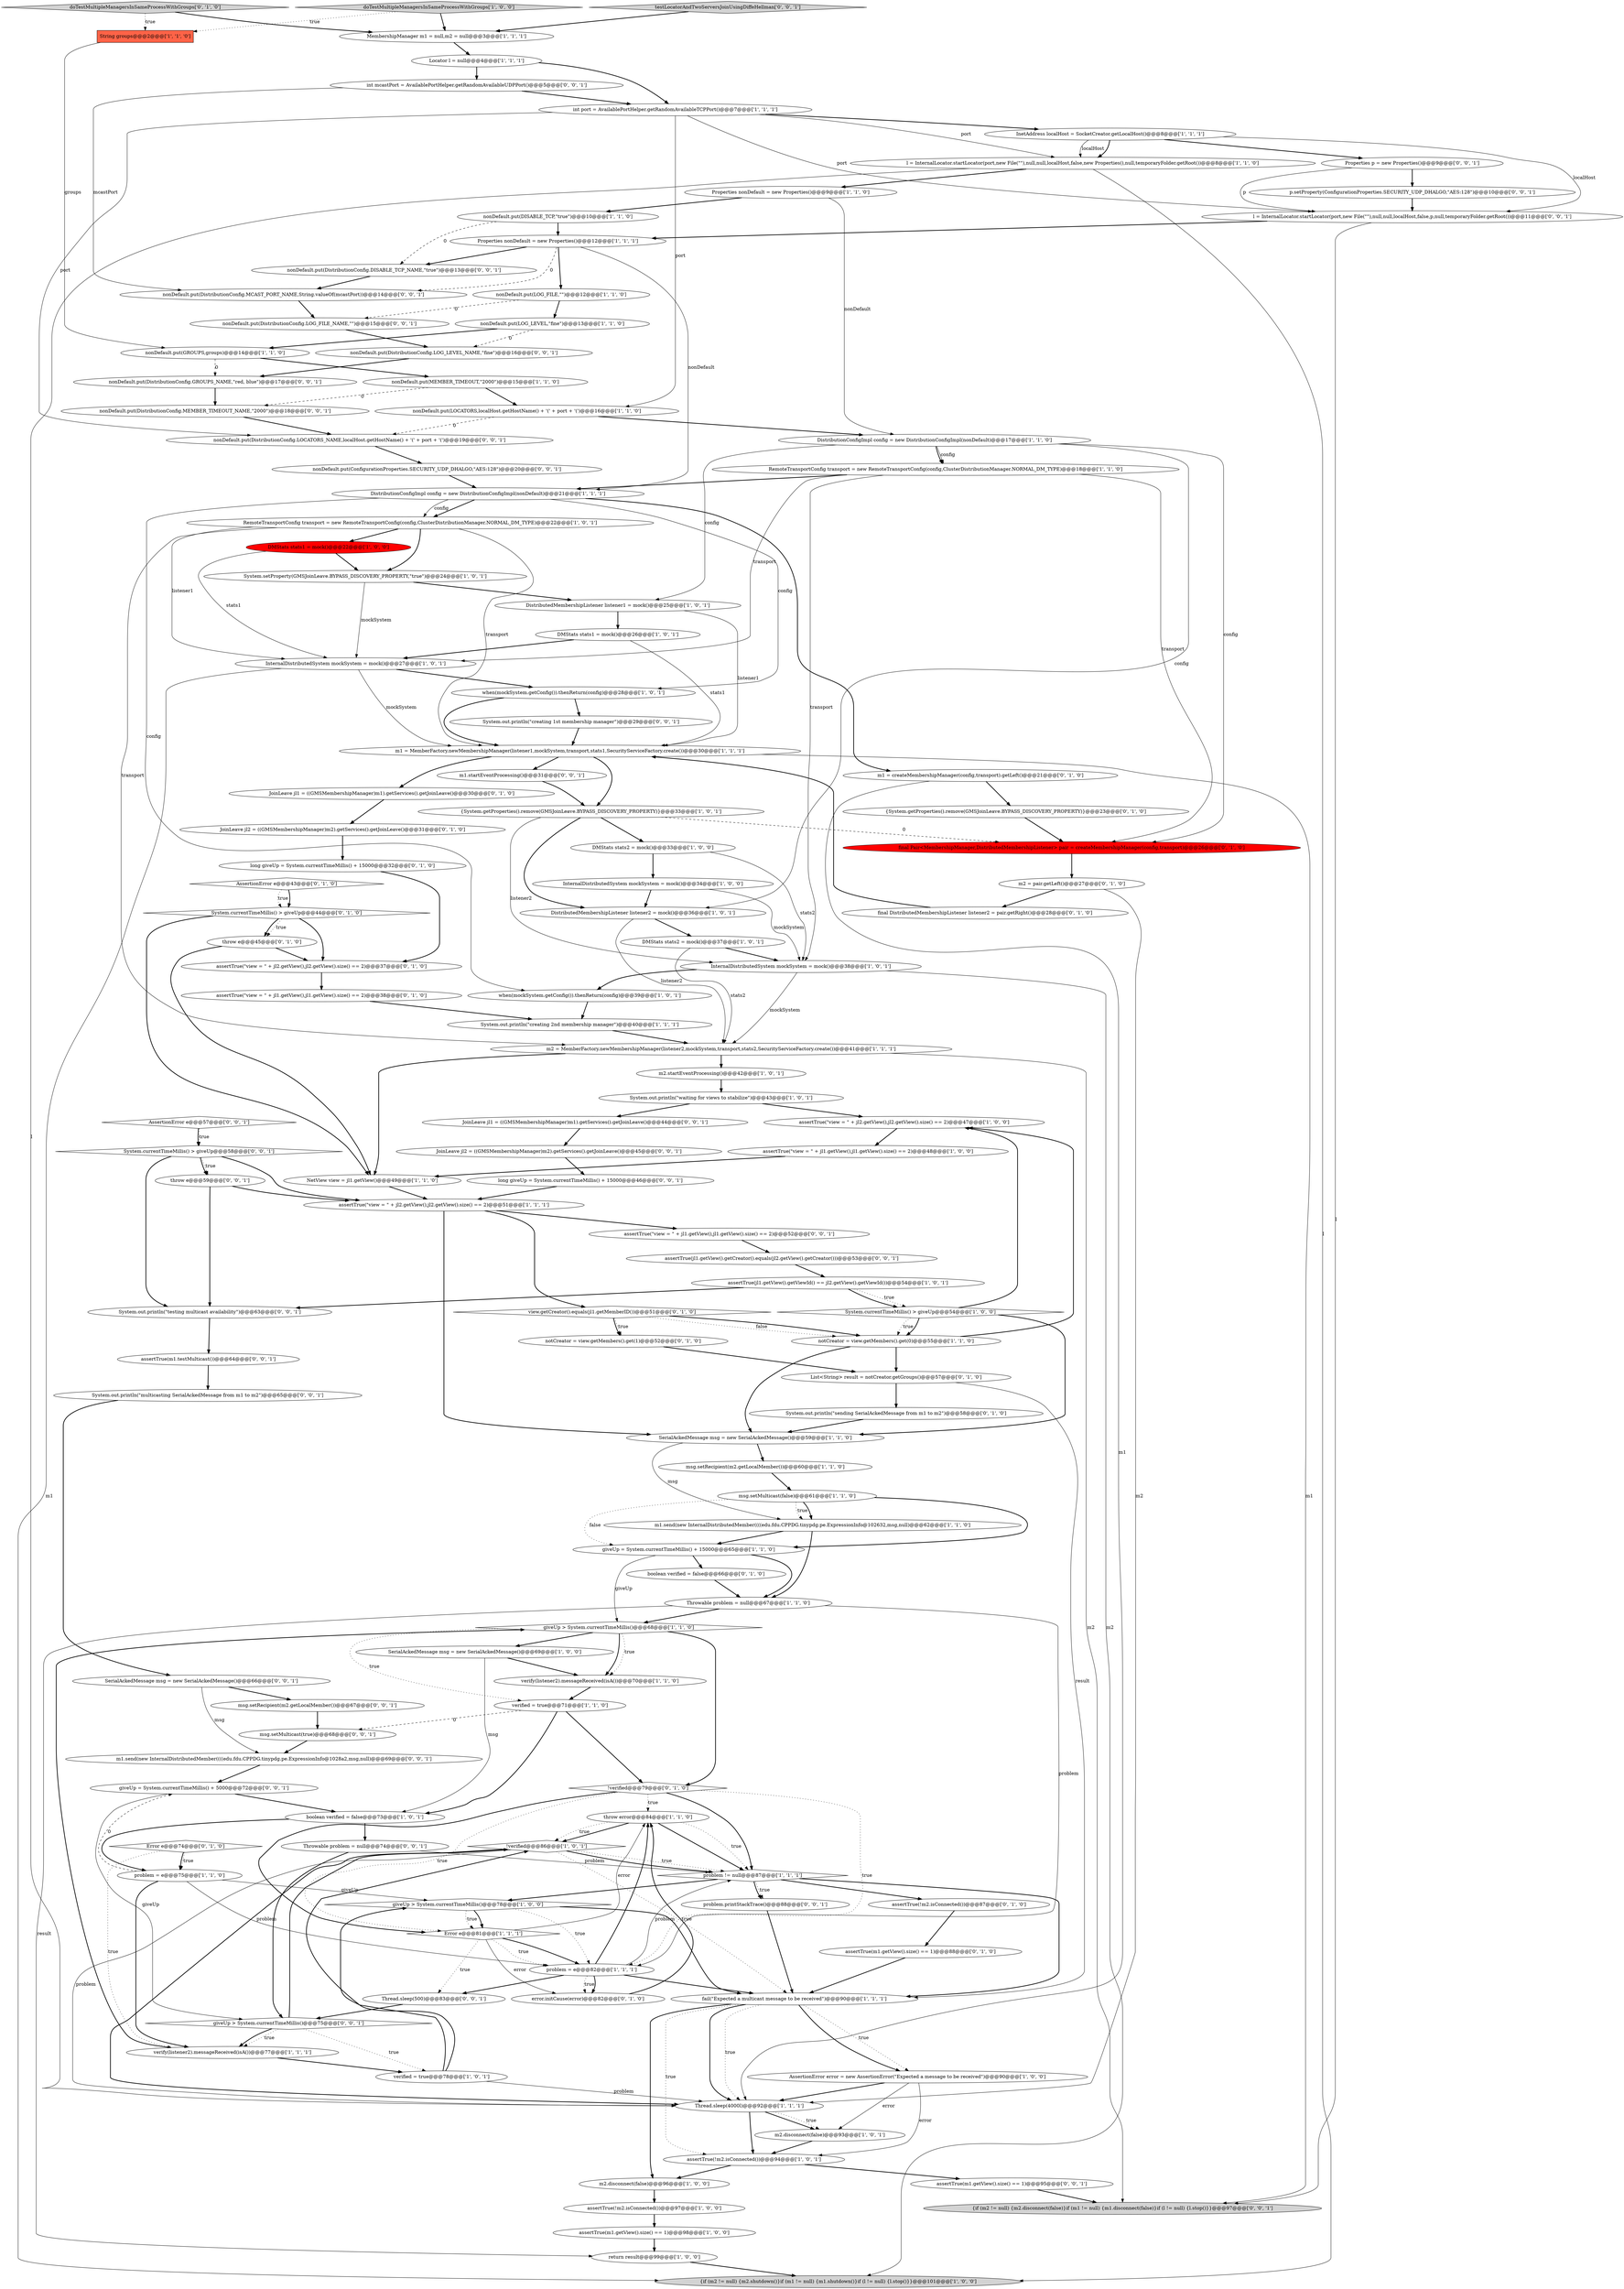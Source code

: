 digraph {
66 [style = filled, label = "m1 = MemberFactory.newMembershipManager(listener1,mockSystem,transport,stats1,SecurityServiceFactory.create())@@@30@@@['1', '1', '1']", fillcolor = white, shape = ellipse image = "AAA0AAABBB1BBB"];
63 [style = filled, label = "assertTrue(\"view = \" + jl2.getView(),jl2.getView().size() == 2)@@@51@@@['1', '1', '1']", fillcolor = white, shape = ellipse image = "AAA0AAABBB1BBB"];
12 [style = filled, label = "throw error@@@84@@@['1', '1', '0']", fillcolor = white, shape = ellipse image = "AAA0AAABBB1BBB"];
71 [style = filled, label = "System.out.println(\"waiting for views to stabilize\")@@@43@@@['1', '0', '1']", fillcolor = white, shape = ellipse image = "AAA0AAABBB1BBB"];
7 [style = filled, label = "!verified@@@86@@@['1', '0', '1']", fillcolor = white, shape = diamond image = "AAA0AAABBB1BBB"];
33 [style = filled, label = "assertTrue(jl1.getView().getViewId() == jl2.getView().getViewId())@@@54@@@['1', '0', '1']", fillcolor = white, shape = ellipse image = "AAA0AAABBB1BBB"];
113 [style = filled, label = "Properties p = new Properties()@@@9@@@['0', '0', '1']", fillcolor = white, shape = ellipse image = "AAA0AAABBB3BBB"];
60 [style = filled, label = "{if (m2 != null) {m2.shutdown()}if (m1 != null) {m1.shutdown()}if (l != null) {l.stop()}}@@@101@@@['1', '0', '0']", fillcolor = lightgray, shape = ellipse image = "AAA0AAABBB1BBB"];
125 [style = filled, label = "testLocatorAndTwoServersJoinUsingDiffeHellman['0', '0', '1']", fillcolor = lightgray, shape = diamond image = "AAA0AAABBB3BBB"];
11 [style = filled, label = "m1.send(new InternalDistributedMember((((edu.fdu.CPPDG.tinypdg.pe.ExpressionInfo@102632,msg,null)@@@62@@@['1', '1', '0']", fillcolor = white, shape = ellipse image = "AAA0AAABBB1BBB"];
39 [style = filled, label = "Locator l = null@@@4@@@['1', '1', '1']", fillcolor = white, shape = ellipse image = "AAA0AAABBB1BBB"];
1 [style = filled, label = "SerialAckedMessage msg = new SerialAckedMessage()@@@69@@@['1', '0', '0']", fillcolor = white, shape = ellipse image = "AAA0AAABBB1BBB"];
55 [style = filled, label = "assertTrue(\"view = \" + jl2.getView(),jl2.getView().size() == 2)@@@47@@@['1', '0', '0']", fillcolor = white, shape = ellipse image = "AAA0AAABBB1BBB"];
0 [style = filled, label = "String groups@@@2@@@['1', '1', '0']", fillcolor = tomato, shape = box image = "AAA0AAABBB1BBB"];
23 [style = filled, label = "RemoteTransportConfig transport = new RemoteTransportConfig(config,ClusterDistributionManager.NORMAL_DM_TYPE)@@@18@@@['1', '1', '0']", fillcolor = white, shape = ellipse image = "AAA0AAABBB1BBB"];
2 [style = filled, label = "return result@@@99@@@['1', '0', '0']", fillcolor = white, shape = ellipse image = "AAA0AAABBB1BBB"];
81 [style = filled, label = "!verified@@@79@@@['0', '1', '0']", fillcolor = white, shape = diamond image = "AAA0AAABBB2BBB"];
17 [style = filled, label = "DMStats stats1 = mock()@@@22@@@['1', '0', '0']", fillcolor = red, shape = ellipse image = "AAA1AAABBB1BBB"];
103 [style = filled, label = "nonDefault.put(DistributionConfig.LOCATORS_NAME,localHost.getHostName() + '(' + port + '(')@@@19@@@['0', '0', '1']", fillcolor = white, shape = ellipse image = "AAA0AAABBB3BBB"];
69 [style = filled, label = "nonDefault.put(GROUPS,groups)@@@14@@@['1', '1', '0']", fillcolor = white, shape = ellipse image = "AAA0AAABBB1BBB"];
47 [style = filled, label = "m2.startEventProcessing()@@@42@@@['1', '0', '1']", fillcolor = white, shape = ellipse image = "AAA0AAABBB1BBB"];
62 [style = filled, label = "Properties nonDefault = new Properties()@@@9@@@['1', '1', '0']", fillcolor = white, shape = ellipse image = "AAA0AAABBB1BBB"];
105 [style = filled, label = "long giveUp = System.currentTimeMillis() + 15000@@@46@@@['0', '0', '1']", fillcolor = white, shape = ellipse image = "AAA0AAABBB3BBB"];
86 [style = filled, label = "Error e@@@74@@@['0', '1', '0']", fillcolor = white, shape = diamond image = "AAA0AAABBB2BBB"];
4 [style = filled, label = "NetView view = jl1.getView()@@@49@@@['1', '1', '0']", fillcolor = white, shape = ellipse image = "AAA0AAABBB1BBB"];
101 [style = filled, label = "nonDefault.put(DistributionConfig.LOG_LEVEL_NAME,\"fine\")@@@16@@@['0', '0', '1']", fillcolor = white, shape = ellipse image = "AAA0AAABBB3BBB"];
8 [style = filled, label = "DistributedMembershipListener listener1 = mock()@@@25@@@['1', '0', '1']", fillcolor = white, shape = ellipse image = "AAA0AAABBB1BBB"];
68 [style = filled, label = "nonDefault.put(LOG_FILE,\"\")@@@12@@@['1', '1', '0']", fillcolor = white, shape = ellipse image = "AAA0AAABBB1BBB"];
87 [style = filled, label = "m1 = createMembershipManager(config,transport).getLeft()@@@21@@@['0', '1', '0']", fillcolor = white, shape = ellipse image = "AAA0AAABBB2BBB"];
88 [style = filled, label = "error.initCause(error)@@@82@@@['0', '1', '0']", fillcolor = white, shape = ellipse image = "AAA0AAABBB2BBB"];
117 [style = filled, label = "AssertionError e@@@57@@@['0', '0', '1']", fillcolor = white, shape = diamond image = "AAA0AAABBB3BBB"];
24 [style = filled, label = "DMStats stats1 = mock()@@@26@@@['1', '0', '1']", fillcolor = white, shape = ellipse image = "AAA0AAABBB1BBB"];
57 [style = filled, label = "DMStats stats2 = mock()@@@37@@@['1', '0', '1']", fillcolor = white, shape = ellipse image = "AAA0AAABBB1BBB"];
73 [style = filled, label = "problem = e@@@82@@@['1', '1', '1']", fillcolor = white, shape = ellipse image = "AAA0AAABBB1BBB"];
84 [style = filled, label = "List<String> result = notCreator.getGroups()@@@57@@@['0', '1', '0']", fillcolor = white, shape = ellipse image = "AAA0AAABBB2BBB"];
108 [style = filled, label = "{if (m2 != null) {m2.disconnect(false)}if (m1 != null) {m1.disconnect(false)}if (l != null) {l.stop()}}@@@97@@@['0', '0', '1']", fillcolor = lightgray, shape = ellipse image = "AAA0AAABBB3BBB"];
49 [style = filled, label = "giveUp > System.currentTimeMillis()@@@68@@@['1', '1', '0']", fillcolor = white, shape = diamond image = "AAA0AAABBB1BBB"];
34 [style = filled, label = "problem != null@@@87@@@['1', '1', '1']", fillcolor = white, shape = diamond image = "AAA0AAABBB1BBB"];
85 [style = filled, label = "doTestMultipleManagersInSameProcessWithGroups['0', '1', '0']", fillcolor = lightgray, shape = diamond image = "AAA0AAABBB2BBB"];
112 [style = filled, label = "assertTrue(m1.testMulticast())@@@64@@@['0', '0', '1']", fillcolor = white, shape = ellipse image = "AAA0AAABBB3BBB"];
90 [style = filled, label = "notCreator = view.getMembers().get(1)@@@52@@@['0', '1', '0']", fillcolor = white, shape = ellipse image = "AAA0AAABBB2BBB"];
131 [style = filled, label = "nonDefault.put(DistributionConfig.GROUPS_NAME,\"red, blue\")@@@17@@@['0', '0', '1']", fillcolor = white, shape = ellipse image = "AAA0AAABBB3BBB"];
67 [style = filled, label = "Error e@@@81@@@['1', '1', '1']", fillcolor = white, shape = diamond image = "AAA0AAABBB1BBB"];
51 [style = filled, label = "m2 = MemberFactory.newMembershipManager(listener2,mockSystem,transport,stats2,SecurityServiceFactory.create())@@@41@@@['1', '1', '1']", fillcolor = white, shape = ellipse image = "AAA0AAABBB1BBB"];
100 [style = filled, label = "nonDefault.put(DistributionConfig.LOG_FILE_NAME,\"\")@@@15@@@['0', '0', '1']", fillcolor = white, shape = ellipse image = "AAA0AAABBB3BBB"];
30 [style = filled, label = "m2.disconnect(false)@@@96@@@['1', '0', '0']", fillcolor = white, shape = ellipse image = "AAA0AAABBB1BBB"];
5 [style = filled, label = "nonDefault.put(LOG_LEVEL,\"fine\")@@@13@@@['1', '1', '0']", fillcolor = white, shape = ellipse image = "AAA0AAABBB1BBB"];
122 [style = filled, label = "nonDefault.put(DistributionConfig.DISABLE_TCP_NAME,\"true\")@@@13@@@['0', '0', '1']", fillcolor = white, shape = ellipse image = "AAA0AAABBB3BBB"];
65 [style = filled, label = "when(mockSystem.getConfig()).thenReturn(config)@@@28@@@['1', '0', '1']", fillcolor = white, shape = ellipse image = "AAA0AAABBB1BBB"];
72 [style = filled, label = "{System.getProperties().remove(GMSJoinLeave.BYPASS_DISCOVERY_PROPERTY)}@@@33@@@['1', '0', '1']", fillcolor = white, shape = ellipse image = "AAA0AAABBB1BBB"];
35 [style = filled, label = "int port = AvailablePortHelper.getRandomAvailableTCPPort()@@@7@@@['1', '1', '1']", fillcolor = white, shape = ellipse image = "AAA0AAABBB1BBB"];
95 [style = filled, label = "JoinLeave jl1 = ((GMSMembershipManager)m1).getServices().getJoinLeave()@@@30@@@['0', '1', '0']", fillcolor = white, shape = ellipse image = "AAA0AAABBB2BBB"];
114 [style = filled, label = "l = InternalLocator.startLocator(port,new File(\"\"),null,null,localHost,false,p,null,temporaryFolder.getRoot())@@@11@@@['0', '0', '1']", fillcolor = white, shape = ellipse image = "AAA0AAABBB3BBB"];
120 [style = filled, label = "nonDefault.put(DistributionConfig.MEMBER_TIMEOUT_NAME,\"2000\")@@@18@@@['0', '0', '1']", fillcolor = white, shape = ellipse image = "AAA0AAABBB3BBB"];
80 [style = filled, label = "long giveUp = System.currentTimeMillis() + 15000@@@32@@@['0', '1', '0']", fillcolor = white, shape = ellipse image = "AAA0AAABBB2BBB"];
123 [style = filled, label = "nonDefault.put(ConfigurationProperties.SECURITY_UDP_DHALGO,\"AES:128\")@@@20@@@['0', '0', '1']", fillcolor = white, shape = ellipse image = "AAA0AAABBB3BBB"];
16 [style = filled, label = "msg.setMulticast(false)@@@61@@@['1', '1', '0']", fillcolor = white, shape = ellipse image = "AAA0AAABBB1BBB"];
36 [style = filled, label = "DistributionConfigImpl config = new DistributionConfigImpl(nonDefault)@@@17@@@['1', '1', '0']", fillcolor = white, shape = ellipse image = "AAA0AAABBB1BBB"];
29 [style = filled, label = "when(mockSystem.getConfig()).thenReturn(config)@@@39@@@['1', '0', '1']", fillcolor = white, shape = ellipse image = "AAA0AAABBB1BBB"];
48 [style = filled, label = "assertTrue(!m2.isConnected())@@@97@@@['1', '0', '0']", fillcolor = white, shape = ellipse image = "AAA0AAABBB1BBB"];
59 [style = filled, label = "Thread.sleep(4000l)@@@92@@@['1', '1', '1']", fillcolor = white, shape = ellipse image = "AAA0AAABBB1BBB"];
13 [style = filled, label = "SerialAckedMessage msg = new SerialAckedMessage()@@@59@@@['1', '1', '0']", fillcolor = white, shape = ellipse image = "AAA0AAABBB1BBB"];
9 [style = filled, label = "System.out.println(\"creating 2nd membership manager\")@@@40@@@['1', '1', '1']", fillcolor = white, shape = ellipse image = "AAA0AAABBB1BBB"];
21 [style = filled, label = "nonDefault.put(DISABLE_TCP,\"true\")@@@10@@@['1', '1', '0']", fillcolor = white, shape = ellipse image = "AAA0AAABBB1BBB"];
28 [style = filled, label = "InternalDistributedSystem mockSystem = mock()@@@38@@@['1', '0', '1']", fillcolor = white, shape = ellipse image = "AAA0AAABBB1BBB"];
10 [style = filled, label = "notCreator = view.getMembers().get(0)@@@55@@@['1', '1', '0']", fillcolor = white, shape = ellipse image = "AAA0AAABBB1BBB"];
50 [style = filled, label = "Properties nonDefault = new Properties()@@@12@@@['1', '1', '1']", fillcolor = white, shape = ellipse image = "AAA0AAABBB1BBB"];
127 [style = filled, label = "Throwable problem = null@@@74@@@['0', '0', '1']", fillcolor = white, shape = ellipse image = "AAA0AAABBB3BBB"];
78 [style = filled, label = "System.currentTimeMillis() > giveUp@@@44@@@['0', '1', '0']", fillcolor = white, shape = diamond image = "AAA0AAABBB2BBB"];
91 [style = filled, label = "assertTrue(\"view = \" + jl1.getView(),jl1.getView().size() == 2)@@@38@@@['0', '1', '0']", fillcolor = white, shape = ellipse image = "AAA0AAABBB2BBB"];
38 [style = filled, label = "RemoteTransportConfig transport = new RemoteTransportConfig(config,ClusterDistributionManager.NORMAL_DM_TYPE)@@@22@@@['1', '0', '1']", fillcolor = white, shape = ellipse image = "AAA0AAABBB1BBB"];
130 [style = filled, label = "System.currentTimeMillis() > giveUp@@@58@@@['0', '0', '1']", fillcolor = white, shape = diamond image = "AAA0AAABBB3BBB"];
119 [style = filled, label = "msg.setMulticast(true)@@@68@@@['0', '0', '1']", fillcolor = white, shape = ellipse image = "AAA0AAABBB3BBB"];
37 [style = filled, label = "assertTrue(\"view = \" + jl1.getView(),jl1.getView().size() == 2)@@@48@@@['1', '0', '0']", fillcolor = white, shape = ellipse image = "AAA0AAABBB1BBB"];
124 [style = filled, label = "assertTrue(\"view = \" + jl1.getView(),jl1.getView().size() == 2)@@@52@@@['0', '0', '1']", fillcolor = white, shape = ellipse image = "AAA0AAABBB3BBB"];
31 [style = filled, label = "InetAddress localHost = SocketCreator.getLocalHost()@@@8@@@['1', '1', '1']", fillcolor = white, shape = ellipse image = "AAA0AAABBB1BBB"];
26 [style = filled, label = "m2.disconnect(false)@@@93@@@['1', '0', '1']", fillcolor = white, shape = ellipse image = "AAA0AAABBB1BBB"];
99 [style = filled, label = "JoinLeave jl1 = ((GMSMembershipManager)m1).getServices().getJoinLeave()@@@44@@@['0', '0', '1']", fillcolor = white, shape = ellipse image = "AAA0AAABBB3BBB"];
56 [style = filled, label = "AssertionError error = new AssertionError(\"Expected a message to be received\")@@@90@@@['1', '0', '0']", fillcolor = white, shape = ellipse image = "AAA0AAABBB1BBB"];
75 [style = filled, label = "boolean verified = false@@@66@@@['0', '1', '0']", fillcolor = white, shape = ellipse image = "AAA0AAABBB2BBB"];
97 [style = filled, label = "JoinLeave jl2 = ((GMSMembershipManager)m2).getServices().getJoinLeave()@@@31@@@['0', '1', '0']", fillcolor = white, shape = ellipse image = "AAA0AAABBB2BBB"];
19 [style = filled, label = "nonDefault.put(MEMBER_TIMEOUT,\"2000\")@@@15@@@['1', '1', '0']", fillcolor = white, shape = ellipse image = "AAA0AAABBB1BBB"];
77 [style = filled, label = "final Pair<MembershipManager,DistributedMembershipListener> pair = createMembershipManager(config,transport)@@@26@@@['0', '1', '0']", fillcolor = red, shape = ellipse image = "AAA1AAABBB2BBB"];
42 [style = filled, label = "giveUp = System.currentTimeMillis() + 15000@@@65@@@['1', '1', '0']", fillcolor = white, shape = ellipse image = "AAA0AAABBB1BBB"];
61 [style = filled, label = "verify(listener2).messageReceived(isA())@@@70@@@['1', '1', '0']", fillcolor = white, shape = ellipse image = "AAA0AAABBB1BBB"];
121 [style = filled, label = "m1.startEventProcessing()@@@31@@@['0', '0', '1']", fillcolor = white, shape = ellipse image = "AAA0AAABBB3BBB"];
104 [style = filled, label = "System.out.println(\"creating 1st membership manager\")@@@29@@@['0', '0', '1']", fillcolor = white, shape = ellipse image = "AAA0AAABBB3BBB"];
18 [style = filled, label = "fail(\"Expected a multicast message to be received\")@@@90@@@['1', '1', '1']", fillcolor = white, shape = ellipse image = "AAA0AAABBB1BBB"];
106 [style = filled, label = "assertTrue(m1.getView().size() == 1)@@@95@@@['0', '0', '1']", fillcolor = white, shape = ellipse image = "AAA0AAABBB3BBB"];
111 [style = filled, label = "System.out.println(\"multicasting SerialAckedMessage from m1 to m2\")@@@65@@@['0', '0', '1']", fillcolor = white, shape = ellipse image = "AAA0AAABBB3BBB"];
126 [style = filled, label = "giveUp = System.currentTimeMillis() + 5000@@@72@@@['0', '0', '1']", fillcolor = white, shape = ellipse image = "AAA0AAABBB3BBB"];
83 [style = filled, label = "throw e@@@45@@@['0', '1', '0']", fillcolor = white, shape = ellipse image = "AAA0AAABBB2BBB"];
92 [style = filled, label = "System.out.println(\"sending SerialAckedMessage from m1 to m2\")@@@58@@@['0', '1', '0']", fillcolor = white, shape = ellipse image = "AAA0AAABBB2BBB"];
96 [style = filled, label = "assertTrue(m1.getView().size() == 1)@@@88@@@['0', '1', '0']", fillcolor = white, shape = ellipse image = "AAA0AAABBB2BBB"];
79 [style = filled, label = "final DistributedMembershipListener listener2 = pair.getRight()@@@28@@@['0', '1', '0']", fillcolor = white, shape = ellipse image = "AAA0AAABBB2BBB"];
102 [style = filled, label = "SerialAckedMessage msg = new SerialAckedMessage()@@@66@@@['0', '0', '1']", fillcolor = white, shape = ellipse image = "AAA0AAABBB3BBB"];
116 [style = filled, label = "assertTrue(jl1.getView().getCreator().equals(jl2.getView().getCreator()))@@@53@@@['0', '0', '1']", fillcolor = white, shape = ellipse image = "AAA0AAABBB3BBB"];
32 [style = filled, label = "assertTrue(!m2.isConnected())@@@94@@@['1', '0', '1']", fillcolor = white, shape = ellipse image = "AAA0AAABBB1BBB"];
53 [style = filled, label = "nonDefault.put(LOCATORS,localHost.getHostName() + '(' + port + '(')@@@16@@@['1', '1', '0']", fillcolor = white, shape = ellipse image = "AAA0AAABBB1BBB"];
54 [style = filled, label = "System.setProperty(GMSJoinLeave.BYPASS_DISCOVERY_PROPERTY,\"true\")@@@24@@@['1', '0', '1']", fillcolor = white, shape = ellipse image = "AAA0AAABBB1BBB"];
82 [style = filled, label = "m2 = pair.getLeft()@@@27@@@['0', '1', '0']", fillcolor = white, shape = ellipse image = "AAA0AAABBB2BBB"];
132 [style = filled, label = "problem.printStackTrace()@@@88@@@['0', '0', '1']", fillcolor = white, shape = ellipse image = "AAA0AAABBB3BBB"];
74 [style = filled, label = "assertTrue(\"view = \" + jl2.getView(),jl2.getView().size() == 2)@@@37@@@['0', '1', '0']", fillcolor = white, shape = ellipse image = "AAA0AAABBB2BBB"];
43 [style = filled, label = "boolean verified = false@@@73@@@['1', '0', '1']", fillcolor = white, shape = ellipse image = "AAA0AAABBB1BBB"];
107 [style = filled, label = "JoinLeave jl2 = ((GMSMembershipManager)m2).getServices().getJoinLeave()@@@45@@@['0', '0', '1']", fillcolor = white, shape = ellipse image = "AAA0AAABBB3BBB"];
115 [style = filled, label = "p.setProperty(ConfigurationProperties.SECURITY_UDP_DHALGO,\"AES:128\")@@@10@@@['0', '0', '1']", fillcolor = white, shape = ellipse image = "AAA0AAABBB3BBB"];
46 [style = filled, label = "DistributedMembershipListener listener2 = mock()@@@36@@@['1', '0', '1']", fillcolor = white, shape = ellipse image = "AAA0AAABBB1BBB"];
58 [style = filled, label = "InternalDistributedSystem mockSystem = mock()@@@27@@@['1', '0', '1']", fillcolor = white, shape = ellipse image = "AAA0AAABBB1BBB"];
134 [style = filled, label = "Thread.sleep(500)@@@83@@@['0', '0', '1']", fillcolor = white, shape = ellipse image = "AAA0AAABBB3BBB"];
118 [style = filled, label = "giveUp > System.currentTimeMillis()@@@75@@@['0', '0', '1']", fillcolor = white, shape = diamond image = "AAA0AAABBB3BBB"];
64 [style = filled, label = "verified = true@@@71@@@['1', '1', '0']", fillcolor = white, shape = ellipse image = "AAA0AAABBB1BBB"];
98 [style = filled, label = "throw e@@@59@@@['0', '0', '1']", fillcolor = white, shape = ellipse image = "AAA0AAABBB3BBB"];
44 [style = filled, label = "problem = e@@@75@@@['1', '1', '0']", fillcolor = white, shape = ellipse image = "AAA0AAABBB1BBB"];
20 [style = filled, label = "assertTrue(m1.getView().size() == 1)@@@98@@@['1', '0', '0']", fillcolor = white, shape = ellipse image = "AAA0AAABBB1BBB"];
52 [style = filled, label = "giveUp > System.currentTimeMillis()@@@78@@@['1', '0', '0']", fillcolor = white, shape = diamond image = "AAA0AAABBB1BBB"];
15 [style = filled, label = "verify(listener2).messageReceived(isA())@@@77@@@['1', '1', '1']", fillcolor = white, shape = ellipse image = "AAA0AAABBB1BBB"];
70 [style = filled, label = "l = InternalLocator.startLocator(port,new File(\"\"),null,null,localHost,false,new Properties(),null,temporaryFolder.getRoot())@@@8@@@['1', '1', '0']", fillcolor = white, shape = ellipse image = "AAA0AAABBB1BBB"];
25 [style = filled, label = "MembershipManager m1 = null,m2 = null@@@3@@@['1', '1', '1']", fillcolor = white, shape = ellipse image = "AAA0AAABBB1BBB"];
93 [style = filled, label = "AssertionError e@@@43@@@['0', '1', '0']", fillcolor = white, shape = diamond image = "AAA0AAABBB2BBB"];
133 [style = filled, label = "nonDefault.put(DistributionConfig.MCAST_PORT_NAME,String.valueOf(mcastPort))@@@14@@@['0', '0', '1']", fillcolor = white, shape = ellipse image = "AAA0AAABBB3BBB"];
27 [style = filled, label = "msg.setRecipient(m2.getLocalMember())@@@60@@@['1', '1', '0']", fillcolor = white, shape = ellipse image = "AAA0AAABBB1BBB"];
14 [style = filled, label = "Throwable problem = null@@@67@@@['1', '1', '0']", fillcolor = white, shape = ellipse image = "AAA0AAABBB1BBB"];
40 [style = filled, label = "System.currentTimeMillis() > giveUp@@@54@@@['1', '0', '0']", fillcolor = white, shape = diamond image = "AAA0AAABBB1BBB"];
89 [style = filled, label = "assertTrue(!m2.isConnected())@@@87@@@['0', '1', '0']", fillcolor = white, shape = ellipse image = "AAA0AAABBB2BBB"];
76 [style = filled, label = "{System.getProperties().remove(GMSJoinLeave.BYPASS_DISCOVERY_PROPERTY)}@@@23@@@['0', '1', '0']", fillcolor = white, shape = ellipse image = "AAA0AAABBB2BBB"];
41 [style = filled, label = "verified = true@@@78@@@['1', '0', '1']", fillcolor = white, shape = ellipse image = "AAA0AAABBB1BBB"];
109 [style = filled, label = "msg.setRecipient(m2.getLocalMember())@@@67@@@['0', '0', '1']", fillcolor = white, shape = ellipse image = "AAA0AAABBB3BBB"];
22 [style = filled, label = "InternalDistributedSystem mockSystem = mock()@@@34@@@['1', '0', '0']", fillcolor = white, shape = ellipse image = "AAA0AAABBB1BBB"];
110 [style = filled, label = "int mcastPort = AvailablePortHelper.getRandomAvailableUDPPort()@@@5@@@['0', '0', '1']", fillcolor = white, shape = ellipse image = "AAA0AAABBB3BBB"];
6 [style = filled, label = "DMStats stats2 = mock()@@@33@@@['1', '0', '0']", fillcolor = white, shape = ellipse image = "AAA0AAABBB1BBB"];
3 [style = filled, label = "DistributionConfigImpl config = new DistributionConfigImpl(nonDefault)@@@21@@@['1', '1', '1']", fillcolor = white, shape = ellipse image = "AAA0AAABBB1BBB"];
45 [style = filled, label = "doTestMultipleManagersInSameProcessWithGroups['1', '0', '0']", fillcolor = lightgray, shape = diamond image = "AAA0AAABBB1BBB"];
128 [style = filled, label = "m1.send(new InternalDistributedMember((((edu.fdu.CPPDG.tinypdg.pe.ExpressionInfo@1028a2,msg,null)@@@69@@@['0', '0', '1']", fillcolor = white, shape = ellipse image = "AAA0AAABBB3BBB"];
94 [style = filled, label = "view.getCreator().equals(jl1.getMemberID())@@@51@@@['0', '1', '0']", fillcolor = white, shape = diamond image = "AAA0AAABBB2BBB"];
129 [style = filled, label = "System.out.println(\"testing multicast availability\")@@@63@@@['0', '0', '1']", fillcolor = white, shape = ellipse image = "AAA0AAABBB3BBB"];
130->98 [style = bold, label=""];
17->54 [style = bold, label=""];
35->114 [style = solid, label="port"];
79->66 [style = bold, label=""];
67->88 [style = solid, label="error"];
4->63 [style = bold, label=""];
56->26 [style = solid, label="error"];
6->22 [style = bold, label=""];
11->14 [style = bold, label=""];
97->80 [style = bold, label=""];
39->110 [style = bold, label=""];
7->34 [style = dotted, label="true"];
73->88 [style = dotted, label="true"];
40->55 [style = bold, label=""];
86->44 [style = dotted, label="true"];
24->58 [style = bold, label=""];
127->34 [style = solid, label="problem"];
73->12 [style = bold, label=""];
44->15 [style = bold, label=""];
18->30 [style = bold, label=""];
34->18 [style = bold, label=""];
106->108 [style = bold, label=""];
121->72 [style = bold, label=""];
21->122 [style = dashed, label="0"];
3->38 [style = bold, label=""];
40->13 [style = bold, label=""];
83->4 [style = bold, label=""];
40->10 [style = dotted, label="true"];
118->15 [style = dotted, label="true"];
12->7 [style = bold, label=""];
133->100 [style = bold, label=""];
78->4 [style = bold, label=""];
61->64 [style = bold, label=""];
33->129 [style = bold, label=""];
3->29 [style = solid, label="config"];
13->11 [style = solid, label="msg"];
109->119 [style = bold, label=""];
36->46 [style = solid, label="config"];
53->36 [style = bold, label=""];
90->84 [style = bold, label=""];
45->25 [style = bold, label=""];
94->10 [style = bold, label=""];
38->51 [style = solid, label="transport"];
107->105 [style = bold, label=""];
52->67 [style = bold, label=""];
51->47 [style = bold, label=""];
70->60 [style = solid, label="l"];
28->60 [style = solid, label="m2"];
50->68 [style = bold, label=""];
15->41 [style = bold, label=""];
98->63 [style = bold, label=""];
63->13 [style = bold, label=""];
16->42 [style = bold, label=""];
98->129 [style = bold, label=""];
18->56 [style = dotted, label="true"];
117->130 [style = dotted, label="true"];
115->114 [style = bold, label=""];
8->66 [style = solid, label="listener1"];
84->92 [style = bold, label=""];
57->51 [style = solid, label="stats2"];
43->44 [style = bold, label=""];
64->43 [style = bold, label=""];
21->50 [style = bold, label=""];
81->73 [style = dotted, label="true"];
59->26 [style = bold, label=""];
113->115 [style = bold, label=""];
55->37 [style = bold, label=""];
12->34 [style = dotted, label="true"];
3->65 [style = solid, label="config"];
35->31 [style = bold, label=""];
22->46 [style = bold, label=""];
9->51 [style = bold, label=""];
26->32 [style = bold, label=""];
3->38 [style = solid, label="config"];
31->114 [style = solid, label="localHost"];
44->73 [style = solid, label="problem"];
105->63 [style = bold, label=""];
67->12 [style = solid, label="error"];
62->36 [style = solid, label="nonDefault"];
0->69 [style = solid, label="groups"];
34->52 [style = bold, label=""];
59->32 [style = bold, label=""];
89->96 [style = bold, label=""];
85->25 [style = bold, label=""];
32->106 [style = bold, label=""];
31->70 [style = bold, label=""];
33->40 [style = dotted, label="true"];
114->50 [style = bold, label=""];
113->114 [style = solid, label="p"];
65->66 [style = bold, label=""];
23->3 [style = bold, label=""];
18->56 [style = bold, label=""];
116->33 [style = bold, label=""];
87->76 [style = bold, label=""];
35->53 [style = solid, label="port"];
44->52 [style = solid, label="giveUp"];
42->49 [style = solid, label="giveUp"];
27->16 [style = bold, label=""];
67->73 [style = bold, label=""];
65->104 [style = bold, label=""];
99->107 [style = bold, label=""];
44->126 [style = dashed, label="0"];
34->132 [style = bold, label=""];
128->126 [style = bold, label=""];
71->55 [style = bold, label=""];
127->118 [style = bold, label=""];
28->51 [style = solid, label="mockSystem"];
103->123 [style = bold, label=""];
35->103 [style = solid, label="port"];
41->59 [style = solid, label="problem"];
23->77 [style = solid, label="transport"];
112->111 [style = bold, label=""];
78->83 [style = dotted, label="true"];
94->90 [style = dotted, label="true"];
94->90 [style = bold, label=""];
93->78 [style = bold, label=""];
49->1 [style = bold, label=""];
131->120 [style = bold, label=""];
53->103 [style = dashed, label="0"];
51->108 [style = solid, label="m2"];
52->18 [style = bold, label=""];
45->0 [style = dotted, label="true"];
39->35 [style = bold, label=""];
6->28 [style = solid, label="stats2"];
3->87 [style = bold, label=""];
34->89 [style = bold, label=""];
70->59 [style = solid, label="l"];
122->133 [style = bold, label=""];
52->73 [style = dotted, label="true"];
81->67 [style = dotted, label="true"];
63->124 [style = bold, label=""];
123->3 [style = bold, label=""];
130->98 [style = dotted, label="true"];
38->66 [style = solid, label="transport"];
12->7 [style = dotted, label="true"];
124->116 [style = bold, label=""];
16->11 [style = dotted, label="true"];
38->17 [style = bold, label=""];
52->67 [style = dotted, label="true"];
8->24 [style = bold, label=""];
118->15 [style = bold, label=""];
28->29 [style = bold, label=""];
85->0 [style = dotted, label="true"];
92->13 [style = bold, label=""];
17->58 [style = solid, label="stats1"];
81->34 [style = bold, label=""];
42->75 [style = bold, label=""];
78->74 [style = bold, label=""];
25->39 [style = bold, label=""];
51->4 [style = bold, label=""];
46->51 [style = solid, label="listener2"];
111->102 [style = bold, label=""];
132->18 [style = bold, label=""];
94->10 [style = dotted, label="false"];
38->54 [style = bold, label=""];
58->60 [style = solid, label="m1"];
73->134 [style = bold, label=""];
1->61 [style = bold, label=""];
22->28 [style = solid, label="mockSystem"];
66->108 [style = solid, label="m1"];
36->8 [style = solid, label="config"];
2->60 [style = bold, label=""];
18->59 [style = bold, label=""];
71->99 [style = bold, label=""];
49->61 [style = bold, label=""];
32->30 [style = bold, label=""];
58->66 [style = solid, label="mockSystem"];
82->59 [style = solid, label="m2"];
77->82 [style = bold, label=""];
36->77 [style = solid, label="config"];
120->103 [style = bold, label=""];
118->41 [style = dotted, label="true"];
88->12 [style = bold, label=""];
67->73 [style = dotted, label="true"];
68->100 [style = dashed, label="0"];
42->14 [style = bold, label=""];
95->97 [style = bold, label=""];
54->8 [style = bold, label=""];
38->58 [style = solid, label="listener1"];
13->27 [style = bold, label=""];
19->53 [style = bold, label=""];
10->84 [style = bold, label=""];
10->13 [style = bold, label=""];
1->43 [style = solid, label="msg"];
86->44 [style = bold, label=""];
102->128 [style = solid, label="msg"];
54->58 [style = solid, label="mockSystem"];
93->78 [style = dotted, label="true"];
35->70 [style = solid, label="port"];
62->21 [style = bold, label=""];
117->130 [style = bold, label=""];
84->18 [style = solid, label="result"];
114->108 [style = solid, label="l"];
31->113 [style = bold, label=""];
43->127 [style = bold, label=""];
7->59 [style = bold, label=""];
49->64 [style = dotted, label="true"];
7->18 [style = dotted, label="true"];
130->63 [style = bold, label=""];
110->133 [style = solid, label="mcastPort"];
31->70 [style = solid, label="localHost"];
100->101 [style = bold, label=""];
46->57 [style = bold, label=""];
56->59 [style = bold, label=""];
58->65 [style = bold, label=""];
69->131 [style = dashed, label="0"];
74->91 [style = bold, label=""];
49->61 [style = dotted, label="true"];
40->10 [style = bold, label=""];
49->81 [style = bold, label=""];
15->49 [style = bold, label=""];
125->25 [style = bold, label=""];
72->28 [style = solid, label="listener2"];
16->11 [style = bold, label=""];
41->7 [style = bold, label=""];
14->49 [style = bold, label=""];
72->46 [style = bold, label=""];
56->32 [style = solid, label="error"];
57->28 [style = bold, label=""];
86->15 [style = dotted, label="true"];
75->14 [style = bold, label=""];
29->9 [style = bold, label=""];
76->77 [style = bold, label=""];
81->67 [style = bold, label=""];
14->2 [style = solid, label="result"];
70->62 [style = bold, label=""];
63->94 [style = bold, label=""];
64->81 [style = bold, label=""];
110->35 [style = bold, label=""];
81->12 [style = dotted, label="true"];
16->42 [style = dotted, label="false"];
36->23 [style = solid, label="config"];
12->34 [style = bold, label=""];
78->83 [style = bold, label=""];
72->6 [style = bold, label=""];
64->119 [style = dashed, label="0"];
11->42 [style = bold, label=""];
134->118 [style = bold, label=""];
10->55 [style = bold, label=""];
50->133 [style = dashed, label="0"];
18->32 [style = dotted, label="true"];
130->129 [style = bold, label=""];
91->9 [style = bold, label=""];
37->4 [style = bold, label=""];
72->77 [style = dashed, label="0"];
23->58 [style = solid, label="transport"];
47->71 [style = bold, label=""];
73->34 [style = solid, label="problem"];
41->52 [style = bold, label=""];
20->2 [style = bold, label=""];
66->95 [style = bold, label=""];
104->66 [style = bold, label=""];
119->128 [style = bold, label=""];
14->73 [style = solid, label="problem"];
126->43 [style = bold, label=""];
19->120 [style = dashed, label="0"];
73->88 [style = bold, label=""];
68->5 [style = bold, label=""];
7->34 [style = bold, label=""];
33->40 [style = bold, label=""];
80->74 [style = bold, label=""];
36->23 [style = bold, label=""];
7->59 [style = solid, label="problem"];
101->131 [style = bold, label=""];
102->109 [style = bold, label=""];
50->122 [style = bold, label=""];
34->132 [style = dotted, label="true"];
59->26 [style = dotted, label="true"];
5->69 [style = bold, label=""];
83->74 [style = bold, label=""];
48->20 [style = bold, label=""];
66->121 [style = bold, label=""];
82->79 [style = bold, label=""];
129->112 [style = bold, label=""];
73->18 [style = bold, label=""];
66->72 [style = bold, label=""];
23->28 [style = solid, label="transport"];
5->101 [style = dashed, label="0"];
126->118 [style = solid, label="giveUp"];
67->134 [style = dotted, label="true"];
50->3 [style = solid, label="nonDefault"];
24->66 [style = solid, label="stats1"];
30->48 [style = bold, label=""];
96->18 [style = bold, label=""];
18->59 [style = dotted, label="true"];
87->59 [style = solid, label="m1"];
69->19 [style = bold, label=""];
118->7 [style = bold, label=""];
}
